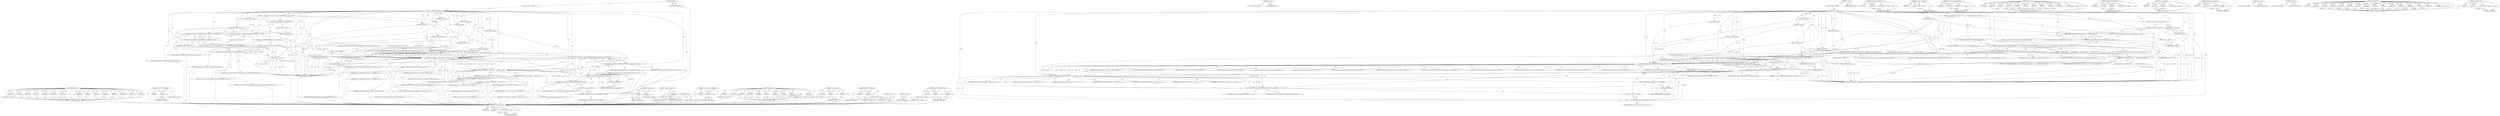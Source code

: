 digraph "&lt;operator&gt;.cast" {
vulnerable_133 [label=<(METHOD,ValidateTexFunc)>];
vulnerable_134 [label=<(PARAM,p1)>];
vulnerable_135 [label=<(PARAM,p2)>];
vulnerable_136 [label=<(PARAM,p3)>];
vulnerable_137 [label=<(PARAM,p4)>];
vulnerable_138 [label=<(PARAM,p5)>];
vulnerable_139 [label=<(PARAM,p6)>];
vulnerable_140 [label=<(PARAM,p7)>];
vulnerable_141 [label=<(PARAM,p8)>];
vulnerable_142 [label=<(PARAM,p9)>];
vulnerable_143 [label=<(PARAM,p10)>];
vulnerable_144 [label=<(PARAM,p11)>];
vulnerable_145 [label=<(PARAM,p12)>];
vulnerable_146 [label=<(PARAM,p13)>];
vulnerable_147 [label=<(PARAM,p14)>];
vulnerable_148 [label=<(PARAM,p15)>];
vulnerable_149 [label=<(BLOCK,&lt;empty&gt;,&lt;empty&gt;)>];
vulnerable_150 [label=<(METHOD_RETURN,ANY)>];
vulnerable_178 [label=<(METHOD,ConvertTexInternalFormat)>];
vulnerable_179 [label=<(PARAM,p1)>];
vulnerable_180 [label=<(PARAM,p2)>];
vulnerable_181 [label=<(BLOCK,&lt;empty&gt;,&lt;empty&gt;)>];
vulnerable_182 [label=<(METHOD_RETURN,ANY)>];
vulnerable_6 [label=<(METHOD,&lt;global&gt;)<SUB>1</SUB>>];
vulnerable_7 [label=<(BLOCK,&lt;empty&gt;,&lt;empty&gt;)<SUB>1</SUB>>];
vulnerable_8 [label=<(METHOD,texImage2D)<SUB>1</SUB>>];
vulnerable_9 [label=<(PARAM,GLenum target)<SUB>1</SUB>>];
vulnerable_10 [label=<(PARAM,GLint level)<SUB>2</SUB>>];
vulnerable_11 [label=<(PARAM,GLint internalformat)<SUB>3</SUB>>];
vulnerable_12 [label=<(PARAM,GLsizei width)<SUB>4</SUB>>];
vulnerable_13 [label=<(PARAM,GLsizei height)<SUB>5</SUB>>];
vulnerable_14 [label=<(PARAM,GLint border)<SUB>6</SUB>>];
vulnerable_15 [label=<(PARAM,GLenum format)<SUB>7</SUB>>];
vulnerable_16 [label=<(PARAM,GLenum type)<SUB>8</SUB>>];
vulnerable_17 [label=<(PARAM,GLintptr offset)<SUB>9</SUB>>];
vulnerable_18 [label=<(BLOCK,{
  if (isContextLost())
    return;
  if (!Val...,{
  if (isContextLost())
    return;
  if (!Val...)<SUB>9</SUB>>];
vulnerable_19 [label=<(CONTROL_STRUCTURE,IF,if (isContextLost()))<SUB>10</SUB>>];
vulnerable_20 [label=<(isContextLost,isContextLost())<SUB>10</SUB>>];
vulnerable_21 [label=<(BLOCK,&lt;empty&gt;,&lt;empty&gt;)<SUB>11</SUB>>];
vulnerable_22 [label=<(RETURN,return;,return;)<SUB>11</SUB>>];
vulnerable_23 [label=<(CONTROL_STRUCTURE,IF,if (!ValidateTexture2DBinding(&quot;texImage2D&quot;, target)))<SUB>12</SUB>>];
vulnerable_24 [label=<(&lt;operator&gt;.logicalNot,!ValidateTexture2DBinding(&quot;texImage2D&quot;, target))<SUB>12</SUB>>];
vulnerable_25 [label=<(ValidateTexture2DBinding,ValidateTexture2DBinding(&quot;texImage2D&quot;, target))<SUB>12</SUB>>];
vulnerable_26 [label=<(LITERAL,&quot;texImage2D&quot;,ValidateTexture2DBinding(&quot;texImage2D&quot;, target))<SUB>12</SUB>>];
vulnerable_27 [label=<(IDENTIFIER,target,ValidateTexture2DBinding(&quot;texImage2D&quot;, target))<SUB>12</SUB>>];
vulnerable_28 [label=<(BLOCK,&lt;empty&gt;,&lt;empty&gt;)<SUB>13</SUB>>];
vulnerable_29 [label=<(RETURN,return;,return;)<SUB>13</SUB>>];
vulnerable_30 [label=<(CONTROL_STRUCTURE,IF,if (!bound_pixel_unpack_buffer_))<SUB>14</SUB>>];
vulnerable_31 [label=<(&lt;operator&gt;.logicalNot,!bound_pixel_unpack_buffer_)<SUB>14</SUB>>];
vulnerable_32 [label=<(IDENTIFIER,bound_pixel_unpack_buffer_,!bound_pixel_unpack_buffer_)<SUB>14</SUB>>];
vulnerable_33 [label=<(BLOCK,{
    SynthesizeGLError(GL_INVALID_OPERATION, &quot;...,{
    SynthesizeGLError(GL_INVALID_OPERATION, &quot;...)<SUB>14</SUB>>];
vulnerable_34 [label=<(SynthesizeGLError,SynthesizeGLError(GL_INVALID_OPERATION, &quot;texIma...)<SUB>15</SUB>>];
vulnerable_35 [label=<(IDENTIFIER,GL_INVALID_OPERATION,SynthesizeGLError(GL_INVALID_OPERATION, &quot;texIma...)<SUB>15</SUB>>];
vulnerable_36 [label=<(LITERAL,&quot;texImage2D&quot;,SynthesizeGLError(GL_INVALID_OPERATION, &quot;texIma...)<SUB>15</SUB>>];
vulnerable_37 [label=<(LITERAL,&quot;no bound PIXEL_UNPACK_BUFFER&quot;,SynthesizeGLError(GL_INVALID_OPERATION, &quot;texIma...)<SUB>16</SUB>>];
vulnerable_38 [label=<(RETURN,return;,return;)<SUB>17</SUB>>];
vulnerable_39 [label=<(CONTROL_STRUCTURE,IF,if (!ValidateTexFunc(&quot;texImage2D&quot;, kTexImage, kSourceUnpackBuffer, target,
                        level, internalformat, width, height, 1, border, format,
                        type, 0, 0, 0)))<SUB>19</SUB>>];
vulnerable_40 [label=<(&lt;operator&gt;.logicalNot,!ValidateTexFunc(&quot;texImage2D&quot;, kTexImage, kSour...)<SUB>19</SUB>>];
vulnerable_41 [label=<(ValidateTexFunc,ValidateTexFunc(&quot;texImage2D&quot;, kTexImage, kSourc...)<SUB>19</SUB>>];
vulnerable_42 [label=<(LITERAL,&quot;texImage2D&quot;,ValidateTexFunc(&quot;texImage2D&quot;, kTexImage, kSourc...)<SUB>19</SUB>>];
vulnerable_43 [label=<(IDENTIFIER,kTexImage,ValidateTexFunc(&quot;texImage2D&quot;, kTexImage, kSourc...)<SUB>19</SUB>>];
vulnerable_44 [label=<(IDENTIFIER,kSourceUnpackBuffer,ValidateTexFunc(&quot;texImage2D&quot;, kTexImage, kSourc...)<SUB>19</SUB>>];
vulnerable_45 [label=<(IDENTIFIER,target,ValidateTexFunc(&quot;texImage2D&quot;, kTexImage, kSourc...)<SUB>19</SUB>>];
vulnerable_46 [label=<(IDENTIFIER,level,ValidateTexFunc(&quot;texImage2D&quot;, kTexImage, kSourc...)<SUB>20</SUB>>];
vulnerable_47 [label=<(IDENTIFIER,internalformat,ValidateTexFunc(&quot;texImage2D&quot;, kTexImage, kSourc...)<SUB>20</SUB>>];
vulnerable_48 [label=<(IDENTIFIER,width,ValidateTexFunc(&quot;texImage2D&quot;, kTexImage, kSourc...)<SUB>20</SUB>>];
vulnerable_49 [label=<(IDENTIFIER,height,ValidateTexFunc(&quot;texImage2D&quot;, kTexImage, kSourc...)<SUB>20</SUB>>];
vulnerable_50 [label=<(LITERAL,1,ValidateTexFunc(&quot;texImage2D&quot;, kTexImage, kSourc...)<SUB>20</SUB>>];
vulnerable_51 [label=<(IDENTIFIER,border,ValidateTexFunc(&quot;texImage2D&quot;, kTexImage, kSourc...)<SUB>20</SUB>>];
vulnerable_52 [label=<(IDENTIFIER,format,ValidateTexFunc(&quot;texImage2D&quot;, kTexImage, kSourc...)<SUB>20</SUB>>];
vulnerable_53 [label=<(IDENTIFIER,type,ValidateTexFunc(&quot;texImage2D&quot;, kTexImage, kSourc...)<SUB>21</SUB>>];
vulnerable_54 [label=<(LITERAL,0,ValidateTexFunc(&quot;texImage2D&quot;, kTexImage, kSourc...)<SUB>21</SUB>>];
vulnerable_55 [label=<(LITERAL,0,ValidateTexFunc(&quot;texImage2D&quot;, kTexImage, kSourc...)<SUB>21</SUB>>];
vulnerable_56 [label=<(LITERAL,0,ValidateTexFunc(&quot;texImage2D&quot;, kTexImage, kSourc...)<SUB>21</SUB>>];
vulnerable_57 [label=<(BLOCK,&lt;empty&gt;,&lt;empty&gt;)<SUB>22</SUB>>];
vulnerable_58 [label=<(RETURN,return;,return;)<SUB>22</SUB>>];
vulnerable_59 [label=<(CONTROL_STRUCTURE,IF,if (!ValidateValueFitNonNegInt32(&quot;texImage2D&quot;, &quot;offset&quot;, offset)))<SUB>23</SUB>>];
vulnerable_60 [label=<(&lt;operator&gt;.logicalNot,!ValidateValueFitNonNegInt32(&quot;texImage2D&quot;, &quot;off...)<SUB>23</SUB>>];
vulnerable_61 [label=<(ValidateValueFitNonNegInt32,ValidateValueFitNonNegInt32(&quot;texImage2D&quot;, &quot;offs...)<SUB>23</SUB>>];
vulnerable_62 [label=<(LITERAL,&quot;texImage2D&quot;,ValidateValueFitNonNegInt32(&quot;texImage2D&quot;, &quot;offs...)<SUB>23</SUB>>];
vulnerable_63 [label=<(LITERAL,&quot;offset&quot;,ValidateValueFitNonNegInt32(&quot;texImage2D&quot;, &quot;offs...)<SUB>23</SUB>>];
vulnerable_64 [label=<(IDENTIFIER,offset,ValidateValueFitNonNegInt32(&quot;texImage2D&quot;, &quot;offs...)<SUB>23</SUB>>];
vulnerable_65 [label=<(BLOCK,&lt;empty&gt;,&lt;empty&gt;)<SUB>24</SUB>>];
vulnerable_66 [label=<(RETURN,return;,return;)<SUB>24</SUB>>];
vulnerable_67 [label=<(TexImage2D,ContextGL()-&gt;TexImage2D(
      target, level, C...)<SUB>26</SUB>>];
vulnerable_68 [label=<(&lt;operator&gt;.indirectFieldAccess,ContextGL()-&gt;TexImage2D)<SUB>26</SUB>>];
vulnerable_69 [label=<(ContextGL,ContextGL())<SUB>26</SUB>>];
vulnerable_70 [label=<(FIELD_IDENTIFIER,TexImage2D,TexImage2D)<SUB>26</SUB>>];
vulnerable_71 [label=<(IDENTIFIER,target,ContextGL()-&gt;TexImage2D(
      target, level, C...)<SUB>27</SUB>>];
vulnerable_72 [label=<(IDENTIFIER,level,ContextGL()-&gt;TexImage2D(
      target, level, C...)<SUB>27</SUB>>];
vulnerable_73 [label=<(ConvertTexInternalFormat,ConvertTexInternalFormat(internalformat, type))<SUB>27</SUB>>];
vulnerable_74 [label=<(IDENTIFIER,internalformat,ConvertTexInternalFormat(internalformat, type))<SUB>27</SUB>>];
vulnerable_75 [label=<(IDENTIFIER,type,ConvertTexInternalFormat(internalformat, type))<SUB>27</SUB>>];
vulnerable_76 [label=<(IDENTIFIER,width,ContextGL()-&gt;TexImage2D(
      target, level, C...)<SUB>27</SUB>>];
vulnerable_77 [label=<(IDENTIFIER,height,ContextGL()-&gt;TexImage2D(
      target, level, C...)<SUB>28</SUB>>];
vulnerable_78 [label=<(IDENTIFIER,border,ContextGL()-&gt;TexImage2D(
      target, level, C...)<SUB>28</SUB>>];
vulnerable_79 [label=<(IDENTIFIER,format,ContextGL()-&gt;TexImage2D(
      target, level, C...)<SUB>28</SUB>>];
vulnerable_80 [label=<(IDENTIFIER,type,ContextGL()-&gt;TexImage2D(
      target, level, C...)<SUB>28</SUB>>];
vulnerable_81 [label=<(&lt;operator&gt;.cast,reinterpret_cast&lt;const void*&gt;(offset))<SUB>28</SUB>>];
vulnerable_82 [label=<(UNKNOWN,const void*,const void*)<SUB>28</SUB>>];
vulnerable_83 [label=<(IDENTIFIER,offset,reinterpret_cast&lt;const void*&gt;(offset))<SUB>28</SUB>>];
vulnerable_84 [label=<(METHOD_RETURN,void)<SUB>1</SUB>>];
vulnerable_86 [label=<(METHOD_RETURN,ANY)<SUB>1</SUB>>];
vulnerable_183 [label=<(METHOD,&lt;operator&gt;.cast)>];
vulnerable_184 [label=<(PARAM,p1)>];
vulnerable_185 [label=<(PARAM,p2)>];
vulnerable_186 [label=<(BLOCK,&lt;empty&gt;,&lt;empty&gt;)>];
vulnerable_187 [label=<(METHOD_RETURN,ANY)>];
vulnerable_118 [label=<(METHOD,&lt;operator&gt;.logicalNot)>];
vulnerable_119 [label=<(PARAM,p1)>];
vulnerable_120 [label=<(BLOCK,&lt;empty&gt;,&lt;empty&gt;)>];
vulnerable_121 [label=<(METHOD_RETURN,ANY)>];
vulnerable_175 [label=<(METHOD,ContextGL)>];
vulnerable_176 [label=<(BLOCK,&lt;empty&gt;,&lt;empty&gt;)>];
vulnerable_177 [label=<(METHOD_RETURN,ANY)>];
vulnerable_170 [label=<(METHOD,&lt;operator&gt;.indirectFieldAccess)>];
vulnerable_171 [label=<(PARAM,p1)>];
vulnerable_172 [label=<(PARAM,p2)>];
vulnerable_173 [label=<(BLOCK,&lt;empty&gt;,&lt;empty&gt;)>];
vulnerable_174 [label=<(METHOD_RETURN,ANY)>];
vulnerable_157 [label=<(METHOD,TexImage2D)>];
vulnerable_158 [label=<(PARAM,p1)>];
vulnerable_159 [label=<(PARAM,p2)>];
vulnerable_160 [label=<(PARAM,p3)>];
vulnerable_161 [label=<(PARAM,p4)>];
vulnerable_162 [label=<(PARAM,p5)>];
vulnerable_163 [label=<(PARAM,p6)>];
vulnerable_164 [label=<(PARAM,p7)>];
vulnerable_165 [label=<(PARAM,p8)>];
vulnerable_166 [label=<(PARAM,p9)>];
vulnerable_167 [label=<(PARAM,p10)>];
vulnerable_168 [label=<(BLOCK,&lt;empty&gt;,&lt;empty&gt;)>];
vulnerable_169 [label=<(METHOD_RETURN,ANY)>];
vulnerable_127 [label=<(METHOD,SynthesizeGLError)>];
vulnerable_128 [label=<(PARAM,p1)>];
vulnerable_129 [label=<(PARAM,p2)>];
vulnerable_130 [label=<(PARAM,p3)>];
vulnerable_131 [label=<(BLOCK,&lt;empty&gt;,&lt;empty&gt;)>];
vulnerable_132 [label=<(METHOD_RETURN,ANY)>];
vulnerable_122 [label=<(METHOD,ValidateTexture2DBinding)>];
vulnerable_123 [label=<(PARAM,p1)>];
vulnerable_124 [label=<(PARAM,p2)>];
vulnerable_125 [label=<(BLOCK,&lt;empty&gt;,&lt;empty&gt;)>];
vulnerable_126 [label=<(METHOD_RETURN,ANY)>];
vulnerable_115 [label=<(METHOD,isContextLost)>];
vulnerable_116 [label=<(BLOCK,&lt;empty&gt;,&lt;empty&gt;)>];
vulnerable_117 [label=<(METHOD_RETURN,ANY)>];
vulnerable_109 [label=<(METHOD,&lt;global&gt;)<SUB>1</SUB>>];
vulnerable_110 [label=<(BLOCK,&lt;empty&gt;,&lt;empty&gt;)>];
vulnerable_111 [label=<(METHOD_RETURN,ANY)>];
vulnerable_151 [label=<(METHOD,ValidateValueFitNonNegInt32)>];
vulnerable_152 [label=<(PARAM,p1)>];
vulnerable_153 [label=<(PARAM,p2)>];
vulnerable_154 [label=<(PARAM,p3)>];
vulnerable_155 [label=<(BLOCK,&lt;empty&gt;,&lt;empty&gt;)>];
vulnerable_156 [label=<(METHOD_RETURN,ANY)>];
fixed_145 [label=<(METHOD,&lt;operator&gt;.logicalOr)>];
fixed_146 [label=<(PARAM,p1)>];
fixed_147 [label=<(PARAM,p2)>];
fixed_148 [label=<(BLOCK,&lt;empty&gt;,&lt;empty&gt;)>];
fixed_149 [label=<(METHOD_RETURN,ANY)>];
fixed_192 [label=<(METHOD,ContextGL)>];
fixed_193 [label=<(BLOCK,&lt;empty&gt;,&lt;empty&gt;)>];
fixed_194 [label=<(METHOD_RETURN,ANY)>];
fixed_6 [label=<(METHOD,&lt;global&gt;)<SUB>1</SUB>>];
fixed_7 [label=<(BLOCK,&lt;empty&gt;,&lt;empty&gt;)<SUB>1</SUB>>];
fixed_8 [label=<(METHOD,texImage2D)<SUB>1</SUB>>];
fixed_9 [label=<(PARAM,GLenum target)<SUB>1</SUB>>];
fixed_10 [label=<(PARAM,GLint level)<SUB>2</SUB>>];
fixed_11 [label=<(PARAM,GLint internalformat)<SUB>3</SUB>>];
fixed_12 [label=<(PARAM,GLsizei width)<SUB>4</SUB>>];
fixed_13 [label=<(PARAM,GLsizei height)<SUB>5</SUB>>];
fixed_14 [label=<(PARAM,GLint border)<SUB>6</SUB>>];
fixed_15 [label=<(PARAM,GLenum format)<SUB>7</SUB>>];
fixed_16 [label=<(PARAM,GLenum type)<SUB>8</SUB>>];
fixed_17 [label=<(PARAM,GLintptr offset)<SUB>9</SUB>>];
fixed_18 [label=<(BLOCK,{
  if (isContextLost())
    return;
  if (!Val...,{
  if (isContextLost())
    return;
  if (!Val...)<SUB>9</SUB>>];
fixed_19 [label=<(CONTROL_STRUCTURE,IF,if (isContextLost()))<SUB>10</SUB>>];
fixed_20 [label=<(isContextLost,isContextLost())<SUB>10</SUB>>];
fixed_21 [label=<(BLOCK,&lt;empty&gt;,&lt;empty&gt;)<SUB>11</SUB>>];
fixed_22 [label=<(RETURN,return;,return;)<SUB>11</SUB>>];
fixed_23 [label=<(CONTROL_STRUCTURE,IF,if (!ValidateTexture2DBinding(&quot;texImage2D&quot;, target)))<SUB>12</SUB>>];
fixed_24 [label=<(&lt;operator&gt;.logicalNot,!ValidateTexture2DBinding(&quot;texImage2D&quot;, target))<SUB>12</SUB>>];
fixed_25 [label=<(ValidateTexture2DBinding,ValidateTexture2DBinding(&quot;texImage2D&quot;, target))<SUB>12</SUB>>];
fixed_26 [label=<(LITERAL,&quot;texImage2D&quot;,ValidateTexture2DBinding(&quot;texImage2D&quot;, target))<SUB>12</SUB>>];
fixed_27 [label=<(IDENTIFIER,target,ValidateTexture2DBinding(&quot;texImage2D&quot;, target))<SUB>12</SUB>>];
fixed_28 [label=<(BLOCK,&lt;empty&gt;,&lt;empty&gt;)<SUB>13</SUB>>];
fixed_29 [label=<(RETURN,return;,return;)<SUB>13</SUB>>];
fixed_30 [label=<(CONTROL_STRUCTURE,IF,if (!bound_pixel_unpack_buffer_))<SUB>14</SUB>>];
fixed_31 [label=<(&lt;operator&gt;.logicalNot,!bound_pixel_unpack_buffer_)<SUB>14</SUB>>];
fixed_32 [label=<(IDENTIFIER,bound_pixel_unpack_buffer_,!bound_pixel_unpack_buffer_)<SUB>14</SUB>>];
fixed_33 [label=<(BLOCK,{
    SynthesizeGLError(GL_INVALID_OPERATION, &quot;...,{
    SynthesizeGLError(GL_INVALID_OPERATION, &quot;...)<SUB>14</SUB>>];
fixed_34 [label=<(SynthesizeGLError,SynthesizeGLError(GL_INVALID_OPERATION, &quot;texIma...)<SUB>15</SUB>>];
fixed_35 [label=<(IDENTIFIER,GL_INVALID_OPERATION,SynthesizeGLError(GL_INVALID_OPERATION, &quot;texIma...)<SUB>15</SUB>>];
fixed_36 [label=<(LITERAL,&quot;texImage2D&quot;,SynthesizeGLError(GL_INVALID_OPERATION, &quot;texIma...)<SUB>15</SUB>>];
fixed_37 [label=<(LITERAL,&quot;no bound PIXEL_UNPACK_BUFFER&quot;,SynthesizeGLError(GL_INVALID_OPERATION, &quot;texIma...)<SUB>16</SUB>>];
fixed_38 [label=<(RETURN,return;,return;)<SUB>17</SUB>>];
fixed_39 [label=<(CONTROL_STRUCTURE,IF,if (unpack_flip_y_ || unpack_premultiply_alpha_))<SUB>19</SUB>>];
fixed_40 [label=<(&lt;operator&gt;.logicalOr,unpack_flip_y_ || unpack_premultiply_alpha_)<SUB>19</SUB>>];
fixed_41 [label=<(IDENTIFIER,unpack_flip_y_,unpack_flip_y_ || unpack_premultiply_alpha_)<SUB>19</SUB>>];
fixed_42 [label=<(IDENTIFIER,unpack_premultiply_alpha_,unpack_flip_y_ || unpack_premultiply_alpha_)<SUB>19</SUB>>];
fixed_43 [label=<(BLOCK,{
    SynthesizeGLError(
        GL_INVALID_OPE...,{
    SynthesizeGLError(
        GL_INVALID_OPE...)<SUB>19</SUB>>];
fixed_44 [label=<(SynthesizeGLError,SynthesizeGLError(
        GL_INVALID_OPERATION...)<SUB>20</SUB>>];
fixed_45 [label=<(IDENTIFIER,GL_INVALID_OPERATION,SynthesizeGLError(
        GL_INVALID_OPERATION...)<SUB>21</SUB>>];
fixed_46 [label=<(LITERAL,&quot;texImage2D&quot;,SynthesizeGLError(
        GL_INVALID_OPERATION...)<SUB>21</SUB>>];
fixed_47 [label=<(LITERAL,&quot;FLIP_Y or PREMULTIPLY_ALPHA isn't allowed whil...,SynthesizeGLError(
        GL_INVALID_OPERATION...)<SUB>22</SUB>>];
fixed_48 [label=<(RETURN,return;,return;)<SUB>23</SUB>>];
fixed_49 [label=<(CONTROL_STRUCTURE,IF,if (!ValidateTexFunc(&quot;texImage2D&quot;, kTexImage, kSourceUnpackBuffer, target,
                        level, internalformat, width, height, 1, border, format,
                        type, 0, 0, 0)))<SUB>25</SUB>>];
fixed_50 [label=<(&lt;operator&gt;.logicalNot,!ValidateTexFunc(&quot;texImage2D&quot;, kTexImage, kSour...)<SUB>25</SUB>>];
fixed_51 [label=<(ValidateTexFunc,ValidateTexFunc(&quot;texImage2D&quot;, kTexImage, kSourc...)<SUB>25</SUB>>];
fixed_52 [label=<(LITERAL,&quot;texImage2D&quot;,ValidateTexFunc(&quot;texImage2D&quot;, kTexImage, kSourc...)<SUB>25</SUB>>];
fixed_53 [label=<(IDENTIFIER,kTexImage,ValidateTexFunc(&quot;texImage2D&quot;, kTexImage, kSourc...)<SUB>25</SUB>>];
fixed_54 [label=<(IDENTIFIER,kSourceUnpackBuffer,ValidateTexFunc(&quot;texImage2D&quot;, kTexImage, kSourc...)<SUB>25</SUB>>];
fixed_55 [label=<(IDENTIFIER,target,ValidateTexFunc(&quot;texImage2D&quot;, kTexImage, kSourc...)<SUB>25</SUB>>];
fixed_56 [label=<(IDENTIFIER,level,ValidateTexFunc(&quot;texImage2D&quot;, kTexImage, kSourc...)<SUB>26</SUB>>];
fixed_57 [label=<(IDENTIFIER,internalformat,ValidateTexFunc(&quot;texImage2D&quot;, kTexImage, kSourc...)<SUB>26</SUB>>];
fixed_58 [label=<(IDENTIFIER,width,ValidateTexFunc(&quot;texImage2D&quot;, kTexImage, kSourc...)<SUB>26</SUB>>];
fixed_59 [label=<(IDENTIFIER,height,ValidateTexFunc(&quot;texImage2D&quot;, kTexImage, kSourc...)<SUB>26</SUB>>];
fixed_60 [label=<(LITERAL,1,ValidateTexFunc(&quot;texImage2D&quot;, kTexImage, kSourc...)<SUB>26</SUB>>];
fixed_61 [label=<(IDENTIFIER,border,ValidateTexFunc(&quot;texImage2D&quot;, kTexImage, kSourc...)<SUB>26</SUB>>];
fixed_62 [label=<(IDENTIFIER,format,ValidateTexFunc(&quot;texImage2D&quot;, kTexImage, kSourc...)<SUB>26</SUB>>];
fixed_63 [label=<(IDENTIFIER,type,ValidateTexFunc(&quot;texImage2D&quot;, kTexImage, kSourc...)<SUB>27</SUB>>];
fixed_64 [label=<(LITERAL,0,ValidateTexFunc(&quot;texImage2D&quot;, kTexImage, kSourc...)<SUB>27</SUB>>];
fixed_65 [label=<(LITERAL,0,ValidateTexFunc(&quot;texImage2D&quot;, kTexImage, kSourc...)<SUB>27</SUB>>];
fixed_66 [label=<(LITERAL,0,ValidateTexFunc(&quot;texImage2D&quot;, kTexImage, kSourc...)<SUB>27</SUB>>];
fixed_67 [label=<(BLOCK,&lt;empty&gt;,&lt;empty&gt;)<SUB>28</SUB>>];
fixed_68 [label=<(RETURN,return;,return;)<SUB>28</SUB>>];
fixed_69 [label=<(CONTROL_STRUCTURE,IF,if (!ValidateValueFitNonNegInt32(&quot;texImage2D&quot;, &quot;offset&quot;, offset)))<SUB>29</SUB>>];
fixed_70 [label=<(&lt;operator&gt;.logicalNot,!ValidateValueFitNonNegInt32(&quot;texImage2D&quot;, &quot;off...)<SUB>29</SUB>>];
fixed_71 [label=<(ValidateValueFitNonNegInt32,ValidateValueFitNonNegInt32(&quot;texImage2D&quot;, &quot;offs...)<SUB>29</SUB>>];
fixed_72 [label=<(LITERAL,&quot;texImage2D&quot;,ValidateValueFitNonNegInt32(&quot;texImage2D&quot;, &quot;offs...)<SUB>29</SUB>>];
fixed_73 [label=<(LITERAL,&quot;offset&quot;,ValidateValueFitNonNegInt32(&quot;texImage2D&quot;, &quot;offs...)<SUB>29</SUB>>];
fixed_74 [label=<(IDENTIFIER,offset,ValidateValueFitNonNegInt32(&quot;texImage2D&quot;, &quot;offs...)<SUB>29</SUB>>];
fixed_75 [label=<(BLOCK,&lt;empty&gt;,&lt;empty&gt;)<SUB>30</SUB>>];
fixed_76 [label=<(RETURN,return;,return;)<SUB>30</SUB>>];
fixed_77 [label=<(TexImage2D,ContextGL()-&gt;TexImage2D(
      target, level, C...)<SUB>32</SUB>>];
fixed_78 [label=<(&lt;operator&gt;.indirectFieldAccess,ContextGL()-&gt;TexImage2D)<SUB>32</SUB>>];
fixed_79 [label=<(ContextGL,ContextGL())<SUB>32</SUB>>];
fixed_80 [label=<(FIELD_IDENTIFIER,TexImage2D,TexImage2D)<SUB>32</SUB>>];
fixed_81 [label=<(IDENTIFIER,target,ContextGL()-&gt;TexImage2D(
      target, level, C...)<SUB>33</SUB>>];
fixed_82 [label=<(IDENTIFIER,level,ContextGL()-&gt;TexImage2D(
      target, level, C...)<SUB>33</SUB>>];
fixed_83 [label=<(ConvertTexInternalFormat,ConvertTexInternalFormat(internalformat, type))<SUB>33</SUB>>];
fixed_84 [label=<(IDENTIFIER,internalformat,ConvertTexInternalFormat(internalformat, type))<SUB>33</SUB>>];
fixed_85 [label=<(IDENTIFIER,type,ConvertTexInternalFormat(internalformat, type))<SUB>33</SUB>>];
fixed_86 [label=<(IDENTIFIER,width,ContextGL()-&gt;TexImage2D(
      target, level, C...)<SUB>33</SUB>>];
fixed_87 [label=<(IDENTIFIER,height,ContextGL()-&gt;TexImage2D(
      target, level, C...)<SUB>34</SUB>>];
fixed_88 [label=<(IDENTIFIER,border,ContextGL()-&gt;TexImage2D(
      target, level, C...)<SUB>34</SUB>>];
fixed_89 [label=<(IDENTIFIER,format,ContextGL()-&gt;TexImage2D(
      target, level, C...)<SUB>34</SUB>>];
fixed_90 [label=<(IDENTIFIER,type,ContextGL()-&gt;TexImage2D(
      target, level, C...)<SUB>34</SUB>>];
fixed_91 [label=<(&lt;operator&gt;.cast,reinterpret_cast&lt;const void*&gt;(offset))<SUB>34</SUB>>];
fixed_92 [label=<(UNKNOWN,const void*,const void*)<SUB>34</SUB>>];
fixed_93 [label=<(IDENTIFIER,offset,reinterpret_cast&lt;const void*&gt;(offset))<SUB>34</SUB>>];
fixed_94 [label=<(METHOD_RETURN,void)<SUB>1</SUB>>];
fixed_96 [label=<(METHOD_RETURN,ANY)<SUB>1</SUB>>];
fixed_195 [label=<(METHOD,ConvertTexInternalFormat)>];
fixed_196 [label=<(PARAM,p1)>];
fixed_197 [label=<(PARAM,p2)>];
fixed_198 [label=<(BLOCK,&lt;empty&gt;,&lt;empty&gt;)>];
fixed_199 [label=<(METHOD_RETURN,ANY)>];
fixed_130 [label=<(METHOD,&lt;operator&gt;.logicalNot)>];
fixed_131 [label=<(PARAM,p1)>];
fixed_132 [label=<(BLOCK,&lt;empty&gt;,&lt;empty&gt;)>];
fixed_133 [label=<(METHOD_RETURN,ANY)>];
fixed_187 [label=<(METHOD,&lt;operator&gt;.indirectFieldAccess)>];
fixed_188 [label=<(PARAM,p1)>];
fixed_189 [label=<(PARAM,p2)>];
fixed_190 [label=<(BLOCK,&lt;empty&gt;,&lt;empty&gt;)>];
fixed_191 [label=<(METHOD_RETURN,ANY)>];
fixed_174 [label=<(METHOD,TexImage2D)>];
fixed_175 [label=<(PARAM,p1)>];
fixed_176 [label=<(PARAM,p2)>];
fixed_177 [label=<(PARAM,p3)>];
fixed_178 [label=<(PARAM,p4)>];
fixed_179 [label=<(PARAM,p5)>];
fixed_180 [label=<(PARAM,p6)>];
fixed_181 [label=<(PARAM,p7)>];
fixed_182 [label=<(PARAM,p8)>];
fixed_183 [label=<(PARAM,p9)>];
fixed_184 [label=<(PARAM,p10)>];
fixed_185 [label=<(BLOCK,&lt;empty&gt;,&lt;empty&gt;)>];
fixed_186 [label=<(METHOD_RETURN,ANY)>];
fixed_168 [label=<(METHOD,ValidateValueFitNonNegInt32)>];
fixed_169 [label=<(PARAM,p1)>];
fixed_170 [label=<(PARAM,p2)>];
fixed_171 [label=<(PARAM,p3)>];
fixed_172 [label=<(BLOCK,&lt;empty&gt;,&lt;empty&gt;)>];
fixed_173 [label=<(METHOD_RETURN,ANY)>];
fixed_139 [label=<(METHOD,SynthesizeGLError)>];
fixed_140 [label=<(PARAM,p1)>];
fixed_141 [label=<(PARAM,p2)>];
fixed_142 [label=<(PARAM,p3)>];
fixed_143 [label=<(BLOCK,&lt;empty&gt;,&lt;empty&gt;)>];
fixed_144 [label=<(METHOD_RETURN,ANY)>];
fixed_134 [label=<(METHOD,ValidateTexture2DBinding)>];
fixed_135 [label=<(PARAM,p1)>];
fixed_136 [label=<(PARAM,p2)>];
fixed_137 [label=<(BLOCK,&lt;empty&gt;,&lt;empty&gt;)>];
fixed_138 [label=<(METHOD_RETURN,ANY)>];
fixed_127 [label=<(METHOD,isContextLost)>];
fixed_128 [label=<(BLOCK,&lt;empty&gt;,&lt;empty&gt;)>];
fixed_129 [label=<(METHOD_RETURN,ANY)>];
fixed_121 [label=<(METHOD,&lt;global&gt;)<SUB>1</SUB>>];
fixed_122 [label=<(BLOCK,&lt;empty&gt;,&lt;empty&gt;)>];
fixed_123 [label=<(METHOD_RETURN,ANY)>];
fixed_150 [label=<(METHOD,ValidateTexFunc)>];
fixed_151 [label=<(PARAM,p1)>];
fixed_152 [label=<(PARAM,p2)>];
fixed_153 [label=<(PARAM,p3)>];
fixed_154 [label=<(PARAM,p4)>];
fixed_155 [label=<(PARAM,p5)>];
fixed_156 [label=<(PARAM,p6)>];
fixed_157 [label=<(PARAM,p7)>];
fixed_158 [label=<(PARAM,p8)>];
fixed_159 [label=<(PARAM,p9)>];
fixed_160 [label=<(PARAM,p10)>];
fixed_161 [label=<(PARAM,p11)>];
fixed_162 [label=<(PARAM,p12)>];
fixed_163 [label=<(PARAM,p13)>];
fixed_164 [label=<(PARAM,p14)>];
fixed_165 [label=<(PARAM,p15)>];
fixed_166 [label=<(BLOCK,&lt;empty&gt;,&lt;empty&gt;)>];
fixed_167 [label=<(METHOD_RETURN,ANY)>];
fixed_200 [label=<(METHOD,&lt;operator&gt;.cast)>];
fixed_201 [label=<(PARAM,p1)>];
fixed_202 [label=<(PARAM,p2)>];
fixed_203 [label=<(BLOCK,&lt;empty&gt;,&lt;empty&gt;)>];
fixed_204 [label=<(METHOD_RETURN,ANY)>];
vulnerable_133 -> vulnerable_134  [key=0, label="AST: "];
vulnerable_133 -> vulnerable_134  [key=1, label="DDG: "];
vulnerable_133 -> vulnerable_149  [key=0, label="AST: "];
vulnerable_133 -> vulnerable_135  [key=0, label="AST: "];
vulnerable_133 -> vulnerable_135  [key=1, label="DDG: "];
vulnerable_133 -> vulnerable_150  [key=0, label="AST: "];
vulnerable_133 -> vulnerable_150  [key=1, label="CFG: "];
vulnerable_133 -> vulnerable_136  [key=0, label="AST: "];
vulnerable_133 -> vulnerable_136  [key=1, label="DDG: "];
vulnerable_133 -> vulnerable_137  [key=0, label="AST: "];
vulnerable_133 -> vulnerable_137  [key=1, label="DDG: "];
vulnerable_133 -> vulnerable_138  [key=0, label="AST: "];
vulnerable_133 -> vulnerable_138  [key=1, label="DDG: "];
vulnerable_133 -> vulnerable_139  [key=0, label="AST: "];
vulnerable_133 -> vulnerable_139  [key=1, label="DDG: "];
vulnerable_133 -> vulnerable_140  [key=0, label="AST: "];
vulnerable_133 -> vulnerable_140  [key=1, label="DDG: "];
vulnerable_133 -> vulnerable_141  [key=0, label="AST: "];
vulnerable_133 -> vulnerable_141  [key=1, label="DDG: "];
vulnerable_133 -> vulnerable_142  [key=0, label="AST: "];
vulnerable_133 -> vulnerable_142  [key=1, label="DDG: "];
vulnerable_133 -> vulnerable_143  [key=0, label="AST: "];
vulnerable_133 -> vulnerable_143  [key=1, label="DDG: "];
vulnerable_133 -> vulnerable_144  [key=0, label="AST: "];
vulnerable_133 -> vulnerable_144  [key=1, label="DDG: "];
vulnerable_133 -> vulnerable_145  [key=0, label="AST: "];
vulnerable_133 -> vulnerable_145  [key=1, label="DDG: "];
vulnerable_133 -> vulnerable_146  [key=0, label="AST: "];
vulnerable_133 -> vulnerable_146  [key=1, label="DDG: "];
vulnerable_133 -> vulnerable_147  [key=0, label="AST: "];
vulnerable_133 -> vulnerable_147  [key=1, label="DDG: "];
vulnerable_133 -> vulnerable_148  [key=0, label="AST: "];
vulnerable_133 -> vulnerable_148  [key=1, label="DDG: "];
vulnerable_134 -> vulnerable_150  [key=0, label="DDG: p1"];
vulnerable_135 -> vulnerable_150  [key=0, label="DDG: p2"];
vulnerable_136 -> vulnerable_150  [key=0, label="DDG: p3"];
vulnerable_137 -> vulnerable_150  [key=0, label="DDG: p4"];
vulnerable_138 -> vulnerable_150  [key=0, label="DDG: p5"];
vulnerable_139 -> vulnerable_150  [key=0, label="DDG: p6"];
vulnerable_140 -> vulnerable_150  [key=0, label="DDG: p7"];
vulnerable_141 -> vulnerable_150  [key=0, label="DDG: p8"];
vulnerable_142 -> vulnerable_150  [key=0, label="DDG: p9"];
vulnerable_143 -> vulnerable_150  [key=0, label="DDG: p10"];
vulnerable_144 -> vulnerable_150  [key=0, label="DDG: p11"];
vulnerable_145 -> vulnerable_150  [key=0, label="DDG: p12"];
vulnerable_146 -> vulnerable_150  [key=0, label="DDG: p13"];
vulnerable_147 -> vulnerable_150  [key=0, label="DDG: p14"];
vulnerable_148 -> vulnerable_150  [key=0, label="DDG: p15"];
vulnerable_149 -> fixed_145  [key=0];
vulnerable_150 -> fixed_145  [key=0];
vulnerable_178 -> vulnerable_179  [key=0, label="AST: "];
vulnerable_178 -> vulnerable_179  [key=1, label="DDG: "];
vulnerable_178 -> vulnerable_181  [key=0, label="AST: "];
vulnerable_178 -> vulnerable_180  [key=0, label="AST: "];
vulnerable_178 -> vulnerable_180  [key=1, label="DDG: "];
vulnerable_178 -> vulnerable_182  [key=0, label="AST: "];
vulnerable_178 -> vulnerable_182  [key=1, label="CFG: "];
vulnerable_179 -> vulnerable_182  [key=0, label="DDG: p1"];
vulnerable_180 -> vulnerable_182  [key=0, label="DDG: p2"];
vulnerable_181 -> fixed_145  [key=0];
vulnerable_182 -> fixed_145  [key=0];
vulnerable_6 -> vulnerable_7  [key=0, label="AST: "];
vulnerable_6 -> vulnerable_86  [key=0, label="AST: "];
vulnerable_6 -> vulnerable_86  [key=1, label="CFG: "];
vulnerable_7 -> vulnerable_8  [key=0, label="AST: "];
vulnerable_8 -> vulnerable_9  [key=0, label="AST: "];
vulnerable_8 -> vulnerable_9  [key=1, label="DDG: "];
vulnerable_8 -> vulnerable_10  [key=0, label="AST: "];
vulnerable_8 -> vulnerable_10  [key=1, label="DDG: "];
vulnerable_8 -> vulnerable_11  [key=0, label="AST: "];
vulnerable_8 -> vulnerable_11  [key=1, label="DDG: "];
vulnerable_8 -> vulnerable_12  [key=0, label="AST: "];
vulnerable_8 -> vulnerable_12  [key=1, label="DDG: "];
vulnerable_8 -> vulnerable_13  [key=0, label="AST: "];
vulnerable_8 -> vulnerable_13  [key=1, label="DDG: "];
vulnerable_8 -> vulnerable_14  [key=0, label="AST: "];
vulnerable_8 -> vulnerable_14  [key=1, label="DDG: "];
vulnerable_8 -> vulnerable_15  [key=0, label="AST: "];
vulnerable_8 -> vulnerable_15  [key=1, label="DDG: "];
vulnerable_8 -> vulnerable_16  [key=0, label="AST: "];
vulnerable_8 -> vulnerable_16  [key=1, label="DDG: "];
vulnerable_8 -> vulnerable_17  [key=0, label="AST: "];
vulnerable_8 -> vulnerable_17  [key=1, label="DDG: "];
vulnerable_8 -> vulnerable_18  [key=0, label="AST: "];
vulnerable_8 -> vulnerable_84  [key=0, label="AST: "];
vulnerable_8 -> vulnerable_20  [key=0, label="CFG: "];
vulnerable_8 -> vulnerable_20  [key=1, label="DDG: "];
vulnerable_8 -> vulnerable_67  [key=0, label="DDG: "];
vulnerable_8 -> vulnerable_22  [key=0, label="DDG: "];
vulnerable_8 -> vulnerable_29  [key=0, label="DDG: "];
vulnerable_8 -> vulnerable_31  [key=0, label="DDG: "];
vulnerable_8 -> vulnerable_38  [key=0, label="DDG: "];
vulnerable_8 -> vulnerable_58  [key=0, label="DDG: "];
vulnerable_8 -> vulnerable_66  [key=0, label="DDG: "];
vulnerable_8 -> vulnerable_73  [key=0, label="DDG: "];
vulnerable_8 -> vulnerable_81  [key=0, label="DDG: "];
vulnerable_8 -> vulnerable_25  [key=0, label="DDG: "];
vulnerable_8 -> vulnerable_34  [key=0, label="DDG: "];
vulnerable_8 -> vulnerable_41  [key=0, label="DDG: "];
vulnerable_8 -> vulnerable_61  [key=0, label="DDG: "];
vulnerable_9 -> vulnerable_84  [key=0, label="DDG: target"];
vulnerable_9 -> vulnerable_25  [key=0, label="DDG: target"];
vulnerable_10 -> vulnerable_84  [key=0, label="DDG: level"];
vulnerable_10 -> vulnerable_41  [key=0, label="DDG: level"];
vulnerable_11 -> vulnerable_84  [key=0, label="DDG: internalformat"];
vulnerable_11 -> vulnerable_41  [key=0, label="DDG: internalformat"];
vulnerable_12 -> vulnerable_84  [key=0, label="DDG: width"];
vulnerable_12 -> vulnerable_41  [key=0, label="DDG: width"];
vulnerable_13 -> vulnerable_84  [key=0, label="DDG: height"];
vulnerable_13 -> vulnerable_41  [key=0, label="DDG: height"];
vulnerable_14 -> vulnerable_84  [key=0, label="DDG: border"];
vulnerable_14 -> vulnerable_41  [key=0, label="DDG: border"];
vulnerable_15 -> vulnerable_84  [key=0, label="DDG: format"];
vulnerable_15 -> vulnerable_41  [key=0, label="DDG: format"];
vulnerable_16 -> vulnerable_84  [key=0, label="DDG: type"];
vulnerable_16 -> vulnerable_41  [key=0, label="DDG: type"];
vulnerable_17 -> vulnerable_84  [key=0, label="DDG: offset"];
vulnerable_17 -> vulnerable_61  [key=0, label="DDG: offset"];
vulnerable_18 -> vulnerable_19  [key=0, label="AST: "];
vulnerable_18 -> vulnerable_23  [key=0, label="AST: "];
vulnerable_18 -> vulnerable_30  [key=0, label="AST: "];
vulnerable_18 -> vulnerable_39  [key=0, label="AST: "];
vulnerable_18 -> vulnerable_59  [key=0, label="AST: "];
vulnerable_18 -> vulnerable_67  [key=0, label="AST: "];
vulnerable_19 -> vulnerable_20  [key=0, label="AST: "];
vulnerable_19 -> vulnerable_21  [key=0, label="AST: "];
vulnerable_20 -> vulnerable_22  [key=0, label="CFG: "];
vulnerable_20 -> vulnerable_22  [key=1, label="CDG: "];
vulnerable_20 -> vulnerable_25  [key=0, label="CFG: "];
vulnerable_20 -> vulnerable_25  [key=1, label="CDG: "];
vulnerable_20 -> vulnerable_84  [key=0, label="DDG: isContextLost()"];
vulnerable_20 -> vulnerable_24  [key=0, label="CDG: "];
vulnerable_21 -> vulnerable_22  [key=0, label="AST: "];
vulnerable_22 -> vulnerable_84  [key=0, label="CFG: "];
vulnerable_22 -> vulnerable_84  [key=1, label="DDG: &lt;RET&gt;"];
vulnerable_23 -> vulnerable_24  [key=0, label="AST: "];
vulnerable_23 -> vulnerable_28  [key=0, label="AST: "];
vulnerable_24 -> vulnerable_25  [key=0, label="AST: "];
vulnerable_24 -> vulnerable_29  [key=0, label="CFG: "];
vulnerable_24 -> vulnerable_29  [key=1, label="CDG: "];
vulnerable_24 -> vulnerable_31  [key=0, label="CFG: "];
vulnerable_24 -> vulnerable_31  [key=1, label="CDG: "];
vulnerable_25 -> vulnerable_26  [key=0, label="AST: "];
vulnerable_25 -> vulnerable_27  [key=0, label="AST: "];
vulnerable_25 -> vulnerable_24  [key=0, label="CFG: "];
vulnerable_25 -> vulnerable_24  [key=1, label="DDG: &quot;texImage2D&quot;"];
vulnerable_25 -> vulnerable_24  [key=2, label="DDG: target"];
vulnerable_25 -> vulnerable_41  [key=0, label="DDG: target"];
vulnerable_26 -> fixed_145  [key=0];
vulnerable_27 -> fixed_145  [key=0];
vulnerable_28 -> vulnerable_29  [key=0, label="AST: "];
vulnerable_29 -> vulnerable_84  [key=0, label="CFG: "];
vulnerable_29 -> vulnerable_84  [key=1, label="DDG: &lt;RET&gt;"];
vulnerable_30 -> vulnerable_31  [key=0, label="AST: "];
vulnerable_30 -> vulnerable_33  [key=0, label="AST: "];
vulnerable_31 -> vulnerable_32  [key=0, label="AST: "];
vulnerable_31 -> vulnerable_34  [key=0, label="CFG: "];
vulnerable_31 -> vulnerable_34  [key=1, label="CDG: "];
vulnerable_31 -> vulnerable_41  [key=0, label="CFG: "];
vulnerable_31 -> vulnerable_41  [key=1, label="CDG: "];
vulnerable_31 -> vulnerable_84  [key=0, label="DDG: bound_pixel_unpack_buffer_"];
vulnerable_31 -> vulnerable_38  [key=0, label="CDG: "];
vulnerable_31 -> vulnerable_40  [key=0, label="CDG: "];
vulnerable_32 -> fixed_145  [key=0];
vulnerable_33 -> vulnerable_34  [key=0, label="AST: "];
vulnerable_33 -> vulnerable_38  [key=0, label="AST: "];
vulnerable_34 -> vulnerable_35  [key=0, label="AST: "];
vulnerable_34 -> vulnerable_36  [key=0, label="AST: "];
vulnerable_34 -> vulnerable_37  [key=0, label="AST: "];
vulnerable_34 -> vulnerable_38  [key=0, label="CFG: "];
vulnerable_34 -> vulnerable_84  [key=0, label="DDG: GL_INVALID_OPERATION"];
vulnerable_35 -> fixed_145  [key=0];
vulnerable_36 -> fixed_145  [key=0];
vulnerable_37 -> fixed_145  [key=0];
vulnerable_38 -> vulnerable_84  [key=0, label="CFG: "];
vulnerable_38 -> vulnerable_84  [key=1, label="DDG: &lt;RET&gt;"];
vulnerable_39 -> vulnerable_40  [key=0, label="AST: "];
vulnerable_39 -> vulnerable_57  [key=0, label="AST: "];
vulnerable_40 -> vulnerable_41  [key=0, label="AST: "];
vulnerable_40 -> vulnerable_58  [key=0, label="CFG: "];
vulnerable_40 -> vulnerable_58  [key=1, label="CDG: "];
vulnerable_40 -> vulnerable_61  [key=0, label="CFG: "];
vulnerable_40 -> vulnerable_61  [key=1, label="CDG: "];
vulnerable_40 -> vulnerable_60  [key=0, label="CDG: "];
vulnerable_41 -> vulnerable_42  [key=0, label="AST: "];
vulnerable_41 -> vulnerable_43  [key=0, label="AST: "];
vulnerable_41 -> vulnerable_44  [key=0, label="AST: "];
vulnerable_41 -> vulnerable_45  [key=0, label="AST: "];
vulnerable_41 -> vulnerable_46  [key=0, label="AST: "];
vulnerable_41 -> vulnerable_47  [key=0, label="AST: "];
vulnerable_41 -> vulnerable_48  [key=0, label="AST: "];
vulnerable_41 -> vulnerable_49  [key=0, label="AST: "];
vulnerable_41 -> vulnerable_50  [key=0, label="AST: "];
vulnerable_41 -> vulnerable_51  [key=0, label="AST: "];
vulnerable_41 -> vulnerable_52  [key=0, label="AST: "];
vulnerable_41 -> vulnerable_53  [key=0, label="AST: "];
vulnerable_41 -> vulnerable_54  [key=0, label="AST: "];
vulnerable_41 -> vulnerable_55  [key=0, label="AST: "];
vulnerable_41 -> vulnerable_56  [key=0, label="AST: "];
vulnerable_41 -> vulnerable_40  [key=0, label="CFG: "];
vulnerable_41 -> vulnerable_40  [key=1, label="DDG: level"];
vulnerable_41 -> vulnerable_40  [key=2, label="DDG: 0"];
vulnerable_41 -> vulnerable_40  [key=3, label="DDG: kSourceUnpackBuffer"];
vulnerable_41 -> vulnerable_40  [key=4, label="DDG: height"];
vulnerable_41 -> vulnerable_40  [key=5, label="DDG: 1"];
vulnerable_41 -> vulnerable_40  [key=6, label="DDG: kTexImage"];
vulnerable_41 -> vulnerable_40  [key=7, label="DDG: internalformat"];
vulnerable_41 -> vulnerable_40  [key=8, label="DDG: target"];
vulnerable_41 -> vulnerable_40  [key=9, label="DDG: format"];
vulnerable_41 -> vulnerable_40  [key=10, label="DDG: type"];
vulnerable_41 -> vulnerable_40  [key=11, label="DDG: &quot;texImage2D&quot;"];
vulnerable_41 -> vulnerable_40  [key=12, label="DDG: width"];
vulnerable_41 -> vulnerable_40  [key=13, label="DDG: border"];
vulnerable_41 -> vulnerable_84  [key=0, label="DDG: kTexImage"];
vulnerable_41 -> vulnerable_67  [key=0, label="DDG: target"];
vulnerable_41 -> vulnerable_67  [key=1, label="DDG: level"];
vulnerable_41 -> vulnerable_67  [key=2, label="DDG: width"];
vulnerable_41 -> vulnerable_67  [key=3, label="DDG: height"];
vulnerable_41 -> vulnerable_67  [key=4, label="DDG: border"];
vulnerable_41 -> vulnerable_67  [key=5, label="DDG: format"];
vulnerable_41 -> vulnerable_73  [key=0, label="DDG: internalformat"];
vulnerable_41 -> vulnerable_73  [key=1, label="DDG: type"];
vulnerable_42 -> fixed_145  [key=0];
vulnerable_43 -> fixed_145  [key=0];
vulnerable_44 -> fixed_145  [key=0];
vulnerable_45 -> fixed_145  [key=0];
vulnerable_46 -> fixed_145  [key=0];
vulnerable_47 -> fixed_145  [key=0];
vulnerable_48 -> fixed_145  [key=0];
vulnerable_49 -> fixed_145  [key=0];
vulnerable_50 -> fixed_145  [key=0];
vulnerable_51 -> fixed_145  [key=0];
vulnerable_52 -> fixed_145  [key=0];
vulnerable_53 -> fixed_145  [key=0];
vulnerable_54 -> fixed_145  [key=0];
vulnerable_55 -> fixed_145  [key=0];
vulnerable_56 -> fixed_145  [key=0];
vulnerable_57 -> vulnerable_58  [key=0, label="AST: "];
vulnerable_58 -> vulnerable_84  [key=0, label="CFG: "];
vulnerable_58 -> vulnerable_84  [key=1, label="DDG: &lt;RET&gt;"];
vulnerable_59 -> vulnerable_60  [key=0, label="AST: "];
vulnerable_59 -> vulnerable_65  [key=0, label="AST: "];
vulnerable_60 -> vulnerable_61  [key=0, label="AST: "];
vulnerable_60 -> vulnerable_66  [key=0, label="CFG: "];
vulnerable_60 -> vulnerable_66  [key=1, label="CDG: "];
vulnerable_60 -> vulnerable_69  [key=0, label="CFG: "];
vulnerable_60 -> vulnerable_69  [key=1, label="CDG: "];
vulnerable_60 -> vulnerable_68  [key=0, label="CDG: "];
vulnerable_60 -> vulnerable_73  [key=0, label="CDG: "];
vulnerable_60 -> vulnerable_81  [key=0, label="CDG: "];
vulnerable_60 -> vulnerable_67  [key=0, label="CDG: "];
vulnerable_60 -> vulnerable_82  [key=0, label="CDG: "];
vulnerable_60 -> vulnerable_70  [key=0, label="CDG: "];
vulnerable_61 -> vulnerable_62  [key=0, label="AST: "];
vulnerable_61 -> vulnerable_63  [key=0, label="AST: "];
vulnerable_61 -> vulnerable_64  [key=0, label="AST: "];
vulnerable_61 -> vulnerable_60  [key=0, label="CFG: "];
vulnerable_61 -> vulnerable_60  [key=1, label="DDG: &quot;texImage2D&quot;"];
vulnerable_61 -> vulnerable_60  [key=2, label="DDG: &quot;offset&quot;"];
vulnerable_61 -> vulnerable_60  [key=3, label="DDG: offset"];
vulnerable_61 -> vulnerable_67  [key=0, label="DDG: offset"];
vulnerable_61 -> vulnerable_81  [key=0, label="DDG: offset"];
vulnerable_62 -> fixed_145  [key=0];
vulnerable_63 -> fixed_145  [key=0];
vulnerable_64 -> fixed_145  [key=0];
vulnerable_65 -> vulnerable_66  [key=0, label="AST: "];
vulnerable_66 -> vulnerable_84  [key=0, label="CFG: "];
vulnerable_66 -> vulnerable_84  [key=1, label="DDG: &lt;RET&gt;"];
vulnerable_67 -> vulnerable_68  [key=0, label="AST: "];
vulnerable_67 -> vulnerable_71  [key=0, label="AST: "];
vulnerable_67 -> vulnerable_72  [key=0, label="AST: "];
vulnerable_67 -> vulnerable_73  [key=0, label="AST: "];
vulnerable_67 -> vulnerable_76  [key=0, label="AST: "];
vulnerable_67 -> vulnerable_77  [key=0, label="AST: "];
vulnerable_67 -> vulnerable_78  [key=0, label="AST: "];
vulnerable_67 -> vulnerable_79  [key=0, label="AST: "];
vulnerable_67 -> vulnerable_80  [key=0, label="AST: "];
vulnerable_67 -> vulnerable_81  [key=0, label="AST: "];
vulnerable_67 -> vulnerable_84  [key=0, label="CFG: "];
vulnerable_68 -> vulnerable_69  [key=0, label="AST: "];
vulnerable_68 -> vulnerable_70  [key=0, label="AST: "];
vulnerable_68 -> vulnerable_73  [key=0, label="CFG: "];
vulnerable_69 -> vulnerable_70  [key=0, label="CFG: "];
vulnerable_70 -> vulnerable_68  [key=0, label="CFG: "];
vulnerable_71 -> fixed_145  [key=0];
vulnerable_72 -> fixed_145  [key=0];
vulnerable_73 -> vulnerable_74  [key=0, label="AST: "];
vulnerable_73 -> vulnerable_75  [key=0, label="AST: "];
vulnerable_73 -> vulnerable_82  [key=0, label="CFG: "];
vulnerable_73 -> vulnerable_67  [key=0, label="DDG: internalformat"];
vulnerable_73 -> vulnerable_67  [key=1, label="DDG: type"];
vulnerable_74 -> fixed_145  [key=0];
vulnerable_75 -> fixed_145  [key=0];
vulnerable_76 -> fixed_145  [key=0];
vulnerable_77 -> fixed_145  [key=0];
vulnerable_78 -> fixed_145  [key=0];
vulnerable_79 -> fixed_145  [key=0];
vulnerable_80 -> fixed_145  [key=0];
vulnerable_81 -> vulnerable_82  [key=0, label="AST: "];
vulnerable_81 -> vulnerable_83  [key=0, label="AST: "];
vulnerable_81 -> vulnerable_67  [key=0, label="CFG: "];
vulnerable_82 -> vulnerable_81  [key=0, label="CFG: "];
vulnerable_83 -> fixed_145  [key=0];
vulnerable_84 -> fixed_145  [key=0];
vulnerable_86 -> fixed_145  [key=0];
vulnerable_183 -> vulnerable_184  [key=0, label="AST: "];
vulnerable_183 -> vulnerable_184  [key=1, label="DDG: "];
vulnerable_183 -> vulnerable_186  [key=0, label="AST: "];
vulnerable_183 -> vulnerable_185  [key=0, label="AST: "];
vulnerable_183 -> vulnerable_185  [key=1, label="DDG: "];
vulnerable_183 -> vulnerable_187  [key=0, label="AST: "];
vulnerable_183 -> vulnerable_187  [key=1, label="CFG: "];
vulnerable_184 -> vulnerable_187  [key=0, label="DDG: p1"];
vulnerable_185 -> vulnerable_187  [key=0, label="DDG: p2"];
vulnerable_186 -> fixed_145  [key=0];
vulnerable_187 -> fixed_145  [key=0];
vulnerable_118 -> vulnerable_119  [key=0, label="AST: "];
vulnerable_118 -> vulnerable_119  [key=1, label="DDG: "];
vulnerable_118 -> vulnerable_120  [key=0, label="AST: "];
vulnerable_118 -> vulnerable_121  [key=0, label="AST: "];
vulnerable_118 -> vulnerable_121  [key=1, label="CFG: "];
vulnerable_119 -> vulnerable_121  [key=0, label="DDG: p1"];
vulnerable_120 -> fixed_145  [key=0];
vulnerable_121 -> fixed_145  [key=0];
vulnerable_175 -> vulnerable_176  [key=0, label="AST: "];
vulnerable_175 -> vulnerable_177  [key=0, label="AST: "];
vulnerable_175 -> vulnerable_177  [key=1, label="CFG: "];
vulnerable_176 -> fixed_145  [key=0];
vulnerable_177 -> fixed_145  [key=0];
vulnerable_170 -> vulnerable_171  [key=0, label="AST: "];
vulnerable_170 -> vulnerable_171  [key=1, label="DDG: "];
vulnerable_170 -> vulnerable_173  [key=0, label="AST: "];
vulnerable_170 -> vulnerable_172  [key=0, label="AST: "];
vulnerable_170 -> vulnerable_172  [key=1, label="DDG: "];
vulnerable_170 -> vulnerable_174  [key=0, label="AST: "];
vulnerable_170 -> vulnerable_174  [key=1, label="CFG: "];
vulnerable_171 -> vulnerable_174  [key=0, label="DDG: p1"];
vulnerable_172 -> vulnerable_174  [key=0, label="DDG: p2"];
vulnerable_173 -> fixed_145  [key=0];
vulnerable_174 -> fixed_145  [key=0];
vulnerable_157 -> vulnerable_158  [key=0, label="AST: "];
vulnerable_157 -> vulnerable_158  [key=1, label="DDG: "];
vulnerable_157 -> vulnerable_168  [key=0, label="AST: "];
vulnerable_157 -> vulnerable_159  [key=0, label="AST: "];
vulnerable_157 -> vulnerable_159  [key=1, label="DDG: "];
vulnerable_157 -> vulnerable_169  [key=0, label="AST: "];
vulnerable_157 -> vulnerable_169  [key=1, label="CFG: "];
vulnerable_157 -> vulnerable_160  [key=0, label="AST: "];
vulnerable_157 -> vulnerable_160  [key=1, label="DDG: "];
vulnerable_157 -> vulnerable_161  [key=0, label="AST: "];
vulnerable_157 -> vulnerable_161  [key=1, label="DDG: "];
vulnerable_157 -> vulnerable_162  [key=0, label="AST: "];
vulnerable_157 -> vulnerable_162  [key=1, label="DDG: "];
vulnerable_157 -> vulnerable_163  [key=0, label="AST: "];
vulnerable_157 -> vulnerable_163  [key=1, label="DDG: "];
vulnerable_157 -> vulnerable_164  [key=0, label="AST: "];
vulnerable_157 -> vulnerable_164  [key=1, label="DDG: "];
vulnerable_157 -> vulnerable_165  [key=0, label="AST: "];
vulnerable_157 -> vulnerable_165  [key=1, label="DDG: "];
vulnerable_157 -> vulnerable_166  [key=0, label="AST: "];
vulnerable_157 -> vulnerable_166  [key=1, label="DDG: "];
vulnerable_157 -> vulnerable_167  [key=0, label="AST: "];
vulnerable_157 -> vulnerable_167  [key=1, label="DDG: "];
vulnerable_158 -> vulnerable_169  [key=0, label="DDG: p1"];
vulnerable_159 -> vulnerable_169  [key=0, label="DDG: p2"];
vulnerable_160 -> vulnerable_169  [key=0, label="DDG: p3"];
vulnerable_161 -> vulnerable_169  [key=0, label="DDG: p4"];
vulnerable_162 -> vulnerable_169  [key=0, label="DDG: p5"];
vulnerable_163 -> vulnerable_169  [key=0, label="DDG: p6"];
vulnerable_164 -> vulnerable_169  [key=0, label="DDG: p7"];
vulnerable_165 -> vulnerable_169  [key=0, label="DDG: p8"];
vulnerable_166 -> vulnerable_169  [key=0, label="DDG: p9"];
vulnerable_167 -> vulnerable_169  [key=0, label="DDG: p10"];
vulnerable_168 -> fixed_145  [key=0];
vulnerable_169 -> fixed_145  [key=0];
vulnerable_127 -> vulnerable_128  [key=0, label="AST: "];
vulnerable_127 -> vulnerable_128  [key=1, label="DDG: "];
vulnerable_127 -> vulnerable_131  [key=0, label="AST: "];
vulnerable_127 -> vulnerable_129  [key=0, label="AST: "];
vulnerable_127 -> vulnerable_129  [key=1, label="DDG: "];
vulnerable_127 -> vulnerable_132  [key=0, label="AST: "];
vulnerable_127 -> vulnerable_132  [key=1, label="CFG: "];
vulnerable_127 -> vulnerable_130  [key=0, label="AST: "];
vulnerable_127 -> vulnerable_130  [key=1, label="DDG: "];
vulnerable_128 -> vulnerable_132  [key=0, label="DDG: p1"];
vulnerable_129 -> vulnerable_132  [key=0, label="DDG: p2"];
vulnerable_130 -> vulnerable_132  [key=0, label="DDG: p3"];
vulnerable_131 -> fixed_145  [key=0];
vulnerable_132 -> fixed_145  [key=0];
vulnerable_122 -> vulnerable_123  [key=0, label="AST: "];
vulnerable_122 -> vulnerable_123  [key=1, label="DDG: "];
vulnerable_122 -> vulnerable_125  [key=0, label="AST: "];
vulnerable_122 -> vulnerable_124  [key=0, label="AST: "];
vulnerable_122 -> vulnerable_124  [key=1, label="DDG: "];
vulnerable_122 -> vulnerable_126  [key=0, label="AST: "];
vulnerable_122 -> vulnerable_126  [key=1, label="CFG: "];
vulnerable_123 -> vulnerable_126  [key=0, label="DDG: p1"];
vulnerable_124 -> vulnerable_126  [key=0, label="DDG: p2"];
vulnerable_125 -> fixed_145  [key=0];
vulnerable_126 -> fixed_145  [key=0];
vulnerable_115 -> vulnerable_116  [key=0, label="AST: "];
vulnerable_115 -> vulnerable_117  [key=0, label="AST: "];
vulnerable_115 -> vulnerable_117  [key=1, label="CFG: "];
vulnerable_116 -> fixed_145  [key=0];
vulnerable_117 -> fixed_145  [key=0];
vulnerable_109 -> vulnerable_110  [key=0, label="AST: "];
vulnerable_109 -> vulnerable_111  [key=0, label="AST: "];
vulnerable_109 -> vulnerable_111  [key=1, label="CFG: "];
vulnerable_110 -> fixed_145  [key=0];
vulnerable_111 -> fixed_145  [key=0];
vulnerable_151 -> vulnerable_152  [key=0, label="AST: "];
vulnerable_151 -> vulnerable_152  [key=1, label="DDG: "];
vulnerable_151 -> vulnerable_155  [key=0, label="AST: "];
vulnerable_151 -> vulnerable_153  [key=0, label="AST: "];
vulnerable_151 -> vulnerable_153  [key=1, label="DDG: "];
vulnerable_151 -> vulnerable_156  [key=0, label="AST: "];
vulnerable_151 -> vulnerable_156  [key=1, label="CFG: "];
vulnerable_151 -> vulnerable_154  [key=0, label="AST: "];
vulnerable_151 -> vulnerable_154  [key=1, label="DDG: "];
vulnerable_152 -> vulnerable_156  [key=0, label="DDG: p1"];
vulnerable_153 -> vulnerable_156  [key=0, label="DDG: p2"];
vulnerable_154 -> vulnerable_156  [key=0, label="DDG: p3"];
vulnerable_155 -> fixed_145  [key=0];
vulnerable_156 -> fixed_145  [key=0];
fixed_145 -> fixed_146  [key=0, label="AST: "];
fixed_145 -> fixed_146  [key=1, label="DDG: "];
fixed_145 -> fixed_148  [key=0, label="AST: "];
fixed_145 -> fixed_147  [key=0, label="AST: "];
fixed_145 -> fixed_147  [key=1, label="DDG: "];
fixed_145 -> fixed_149  [key=0, label="AST: "];
fixed_145 -> fixed_149  [key=1, label="CFG: "];
fixed_146 -> fixed_149  [key=0, label="DDG: p1"];
fixed_147 -> fixed_149  [key=0, label="DDG: p2"];
fixed_192 -> fixed_193  [key=0, label="AST: "];
fixed_192 -> fixed_194  [key=0, label="AST: "];
fixed_192 -> fixed_194  [key=1, label="CFG: "];
fixed_6 -> fixed_7  [key=0, label="AST: "];
fixed_6 -> fixed_96  [key=0, label="AST: "];
fixed_6 -> fixed_96  [key=1, label="CFG: "];
fixed_7 -> fixed_8  [key=0, label="AST: "];
fixed_8 -> fixed_9  [key=0, label="AST: "];
fixed_8 -> fixed_9  [key=1, label="DDG: "];
fixed_8 -> fixed_10  [key=0, label="AST: "];
fixed_8 -> fixed_10  [key=1, label="DDG: "];
fixed_8 -> fixed_11  [key=0, label="AST: "];
fixed_8 -> fixed_11  [key=1, label="DDG: "];
fixed_8 -> fixed_12  [key=0, label="AST: "];
fixed_8 -> fixed_12  [key=1, label="DDG: "];
fixed_8 -> fixed_13  [key=0, label="AST: "];
fixed_8 -> fixed_13  [key=1, label="DDG: "];
fixed_8 -> fixed_14  [key=0, label="AST: "];
fixed_8 -> fixed_14  [key=1, label="DDG: "];
fixed_8 -> fixed_15  [key=0, label="AST: "];
fixed_8 -> fixed_15  [key=1, label="DDG: "];
fixed_8 -> fixed_16  [key=0, label="AST: "];
fixed_8 -> fixed_16  [key=1, label="DDG: "];
fixed_8 -> fixed_17  [key=0, label="AST: "];
fixed_8 -> fixed_17  [key=1, label="DDG: "];
fixed_8 -> fixed_18  [key=0, label="AST: "];
fixed_8 -> fixed_94  [key=0, label="AST: "];
fixed_8 -> fixed_20  [key=0, label="CFG: "];
fixed_8 -> fixed_20  [key=1, label="DDG: "];
fixed_8 -> fixed_77  [key=0, label="DDG: "];
fixed_8 -> fixed_22  [key=0, label="DDG: "];
fixed_8 -> fixed_29  [key=0, label="DDG: "];
fixed_8 -> fixed_31  [key=0, label="DDG: "];
fixed_8 -> fixed_38  [key=0, label="DDG: "];
fixed_8 -> fixed_40  [key=0, label="DDG: "];
fixed_8 -> fixed_48  [key=0, label="DDG: "];
fixed_8 -> fixed_68  [key=0, label="DDG: "];
fixed_8 -> fixed_76  [key=0, label="DDG: "];
fixed_8 -> fixed_83  [key=0, label="DDG: "];
fixed_8 -> fixed_91  [key=0, label="DDG: "];
fixed_8 -> fixed_25  [key=0, label="DDG: "];
fixed_8 -> fixed_34  [key=0, label="DDG: "];
fixed_8 -> fixed_44  [key=0, label="DDG: "];
fixed_8 -> fixed_51  [key=0, label="DDG: "];
fixed_8 -> fixed_71  [key=0, label="DDG: "];
fixed_9 -> fixed_94  [key=0, label="DDG: target"];
fixed_9 -> fixed_25  [key=0, label="DDG: target"];
fixed_10 -> fixed_94  [key=0, label="DDG: level"];
fixed_10 -> fixed_51  [key=0, label="DDG: level"];
fixed_11 -> fixed_94  [key=0, label="DDG: internalformat"];
fixed_11 -> fixed_51  [key=0, label="DDG: internalformat"];
fixed_12 -> fixed_94  [key=0, label="DDG: width"];
fixed_12 -> fixed_51  [key=0, label="DDG: width"];
fixed_13 -> fixed_94  [key=0, label="DDG: height"];
fixed_13 -> fixed_51  [key=0, label="DDG: height"];
fixed_14 -> fixed_94  [key=0, label="DDG: border"];
fixed_14 -> fixed_51  [key=0, label="DDG: border"];
fixed_15 -> fixed_94  [key=0, label="DDG: format"];
fixed_15 -> fixed_51  [key=0, label="DDG: format"];
fixed_16 -> fixed_94  [key=0, label="DDG: type"];
fixed_16 -> fixed_51  [key=0, label="DDG: type"];
fixed_17 -> fixed_94  [key=0, label="DDG: offset"];
fixed_17 -> fixed_71  [key=0, label="DDG: offset"];
fixed_18 -> fixed_19  [key=0, label="AST: "];
fixed_18 -> fixed_23  [key=0, label="AST: "];
fixed_18 -> fixed_30  [key=0, label="AST: "];
fixed_18 -> fixed_39  [key=0, label="AST: "];
fixed_18 -> fixed_49  [key=0, label="AST: "];
fixed_18 -> fixed_69  [key=0, label="AST: "];
fixed_18 -> fixed_77  [key=0, label="AST: "];
fixed_19 -> fixed_20  [key=0, label="AST: "];
fixed_19 -> fixed_21  [key=0, label="AST: "];
fixed_20 -> fixed_22  [key=0, label="CFG: "];
fixed_20 -> fixed_22  [key=1, label="CDG: "];
fixed_20 -> fixed_25  [key=0, label="CFG: "];
fixed_20 -> fixed_25  [key=1, label="CDG: "];
fixed_20 -> fixed_94  [key=0, label="DDG: isContextLost()"];
fixed_20 -> fixed_24  [key=0, label="CDG: "];
fixed_21 -> fixed_22  [key=0, label="AST: "];
fixed_22 -> fixed_94  [key=0, label="CFG: "];
fixed_22 -> fixed_94  [key=1, label="DDG: &lt;RET&gt;"];
fixed_23 -> fixed_24  [key=0, label="AST: "];
fixed_23 -> fixed_28  [key=0, label="AST: "];
fixed_24 -> fixed_25  [key=0, label="AST: "];
fixed_24 -> fixed_29  [key=0, label="CFG: "];
fixed_24 -> fixed_29  [key=1, label="CDG: "];
fixed_24 -> fixed_31  [key=0, label="CFG: "];
fixed_24 -> fixed_31  [key=1, label="CDG: "];
fixed_25 -> fixed_26  [key=0, label="AST: "];
fixed_25 -> fixed_27  [key=0, label="AST: "];
fixed_25 -> fixed_24  [key=0, label="CFG: "];
fixed_25 -> fixed_24  [key=1, label="DDG: &quot;texImage2D&quot;"];
fixed_25 -> fixed_24  [key=2, label="DDG: target"];
fixed_25 -> fixed_51  [key=0, label="DDG: target"];
fixed_28 -> fixed_29  [key=0, label="AST: "];
fixed_29 -> fixed_94  [key=0, label="CFG: "];
fixed_29 -> fixed_94  [key=1, label="DDG: &lt;RET&gt;"];
fixed_30 -> fixed_31  [key=0, label="AST: "];
fixed_30 -> fixed_33  [key=0, label="AST: "];
fixed_31 -> fixed_32  [key=0, label="AST: "];
fixed_31 -> fixed_34  [key=0, label="CFG: "];
fixed_31 -> fixed_34  [key=1, label="CDG: "];
fixed_31 -> fixed_40  [key=0, label="CFG: "];
fixed_31 -> fixed_40  [key=1, label="CDG: "];
fixed_31 -> fixed_94  [key=0, label="DDG: bound_pixel_unpack_buffer_"];
fixed_31 -> fixed_38  [key=0, label="CDG: "];
fixed_33 -> fixed_34  [key=0, label="AST: "];
fixed_33 -> fixed_38  [key=0, label="AST: "];
fixed_34 -> fixed_35  [key=0, label="AST: "];
fixed_34 -> fixed_36  [key=0, label="AST: "];
fixed_34 -> fixed_37  [key=0, label="AST: "];
fixed_34 -> fixed_38  [key=0, label="CFG: "];
fixed_38 -> fixed_94  [key=0, label="CFG: "];
fixed_38 -> fixed_94  [key=1, label="DDG: &lt;RET&gt;"];
fixed_39 -> fixed_40  [key=0, label="AST: "];
fixed_39 -> fixed_43  [key=0, label="AST: "];
fixed_40 -> fixed_41  [key=0, label="AST: "];
fixed_40 -> fixed_42  [key=0, label="AST: "];
fixed_40 -> fixed_44  [key=0, label="CFG: "];
fixed_40 -> fixed_44  [key=1, label="CDG: "];
fixed_40 -> fixed_51  [key=0, label="CFG: "];
fixed_40 -> fixed_51  [key=1, label="CDG: "];
fixed_40 -> fixed_94  [key=0, label="DDG: unpack_premultiply_alpha_"];
fixed_40 -> fixed_48  [key=0, label="CDG: "];
fixed_40 -> fixed_50  [key=0, label="CDG: "];
fixed_43 -> fixed_44  [key=0, label="AST: "];
fixed_43 -> fixed_48  [key=0, label="AST: "];
fixed_44 -> fixed_45  [key=0, label="AST: "];
fixed_44 -> fixed_46  [key=0, label="AST: "];
fixed_44 -> fixed_47  [key=0, label="AST: "];
fixed_44 -> fixed_48  [key=0, label="CFG: "];
fixed_48 -> fixed_94  [key=0, label="CFG: "];
fixed_48 -> fixed_94  [key=1, label="DDG: &lt;RET&gt;"];
fixed_49 -> fixed_50  [key=0, label="AST: "];
fixed_49 -> fixed_67  [key=0, label="AST: "];
fixed_50 -> fixed_51  [key=0, label="AST: "];
fixed_50 -> fixed_68  [key=0, label="CFG: "];
fixed_50 -> fixed_68  [key=1, label="CDG: "];
fixed_50 -> fixed_71  [key=0, label="CFG: "];
fixed_50 -> fixed_71  [key=1, label="CDG: "];
fixed_50 -> fixed_70  [key=0, label="CDG: "];
fixed_51 -> fixed_52  [key=0, label="AST: "];
fixed_51 -> fixed_53  [key=0, label="AST: "];
fixed_51 -> fixed_54  [key=0, label="AST: "];
fixed_51 -> fixed_55  [key=0, label="AST: "];
fixed_51 -> fixed_56  [key=0, label="AST: "];
fixed_51 -> fixed_57  [key=0, label="AST: "];
fixed_51 -> fixed_58  [key=0, label="AST: "];
fixed_51 -> fixed_59  [key=0, label="AST: "];
fixed_51 -> fixed_60  [key=0, label="AST: "];
fixed_51 -> fixed_61  [key=0, label="AST: "];
fixed_51 -> fixed_62  [key=0, label="AST: "];
fixed_51 -> fixed_63  [key=0, label="AST: "];
fixed_51 -> fixed_64  [key=0, label="AST: "];
fixed_51 -> fixed_65  [key=0, label="AST: "];
fixed_51 -> fixed_66  [key=0, label="AST: "];
fixed_51 -> fixed_50  [key=0, label="CFG: "];
fixed_51 -> fixed_50  [key=1, label="DDG: level"];
fixed_51 -> fixed_50  [key=2, label="DDG: kSourceUnpackBuffer"];
fixed_51 -> fixed_50  [key=3, label="DDG: 0"];
fixed_51 -> fixed_50  [key=4, label="DDG: target"];
fixed_51 -> fixed_50  [key=5, label="DDG: 1"];
fixed_51 -> fixed_50  [key=6, label="DDG: internalformat"];
fixed_51 -> fixed_50  [key=7, label="DDG: width"];
fixed_51 -> fixed_50  [key=8, label="DDG: height"];
fixed_51 -> fixed_50  [key=9, label="DDG: format"];
fixed_51 -> fixed_50  [key=10, label="DDG: &quot;texImage2D&quot;"];
fixed_51 -> fixed_50  [key=11, label="DDG: type"];
fixed_51 -> fixed_50  [key=12, label="DDG: kTexImage"];
fixed_51 -> fixed_50  [key=13, label="DDG: border"];
fixed_51 -> fixed_94  [key=0, label="DDG: kTexImage"];
fixed_51 -> fixed_77  [key=0, label="DDG: target"];
fixed_51 -> fixed_77  [key=1, label="DDG: level"];
fixed_51 -> fixed_77  [key=2, label="DDG: width"];
fixed_51 -> fixed_77  [key=3, label="DDG: height"];
fixed_51 -> fixed_77  [key=4, label="DDG: border"];
fixed_51 -> fixed_77  [key=5, label="DDG: format"];
fixed_51 -> fixed_83  [key=0, label="DDG: internalformat"];
fixed_51 -> fixed_83  [key=1, label="DDG: type"];
fixed_67 -> fixed_68  [key=0, label="AST: "];
fixed_68 -> fixed_94  [key=0, label="CFG: "];
fixed_68 -> fixed_94  [key=1, label="DDG: &lt;RET&gt;"];
fixed_69 -> fixed_70  [key=0, label="AST: "];
fixed_69 -> fixed_75  [key=0, label="AST: "];
fixed_70 -> fixed_71  [key=0, label="AST: "];
fixed_70 -> fixed_76  [key=0, label="CFG: "];
fixed_70 -> fixed_76  [key=1, label="CDG: "];
fixed_70 -> fixed_79  [key=0, label="CFG: "];
fixed_70 -> fixed_79  [key=1, label="CDG: "];
fixed_70 -> fixed_77  [key=0, label="CDG: "];
fixed_70 -> fixed_92  [key=0, label="CDG: "];
fixed_70 -> fixed_91  [key=0, label="CDG: "];
fixed_70 -> fixed_80  [key=0, label="CDG: "];
fixed_70 -> fixed_83  [key=0, label="CDG: "];
fixed_70 -> fixed_78  [key=0, label="CDG: "];
fixed_71 -> fixed_72  [key=0, label="AST: "];
fixed_71 -> fixed_73  [key=0, label="AST: "];
fixed_71 -> fixed_74  [key=0, label="AST: "];
fixed_71 -> fixed_70  [key=0, label="CFG: "];
fixed_71 -> fixed_70  [key=1, label="DDG: &quot;texImage2D&quot;"];
fixed_71 -> fixed_70  [key=2, label="DDG: &quot;offset&quot;"];
fixed_71 -> fixed_70  [key=3, label="DDG: offset"];
fixed_71 -> fixed_77  [key=0, label="DDG: offset"];
fixed_71 -> fixed_91  [key=0, label="DDG: offset"];
fixed_75 -> fixed_76  [key=0, label="AST: "];
fixed_76 -> fixed_94  [key=0, label="CFG: "];
fixed_76 -> fixed_94  [key=1, label="DDG: &lt;RET&gt;"];
fixed_77 -> fixed_78  [key=0, label="AST: "];
fixed_77 -> fixed_81  [key=0, label="AST: "];
fixed_77 -> fixed_82  [key=0, label="AST: "];
fixed_77 -> fixed_83  [key=0, label="AST: "];
fixed_77 -> fixed_86  [key=0, label="AST: "];
fixed_77 -> fixed_87  [key=0, label="AST: "];
fixed_77 -> fixed_88  [key=0, label="AST: "];
fixed_77 -> fixed_89  [key=0, label="AST: "];
fixed_77 -> fixed_90  [key=0, label="AST: "];
fixed_77 -> fixed_91  [key=0, label="AST: "];
fixed_77 -> fixed_94  [key=0, label="CFG: "];
fixed_78 -> fixed_79  [key=0, label="AST: "];
fixed_78 -> fixed_80  [key=0, label="AST: "];
fixed_78 -> fixed_83  [key=0, label="CFG: "];
fixed_79 -> fixed_80  [key=0, label="CFG: "];
fixed_80 -> fixed_78  [key=0, label="CFG: "];
fixed_83 -> fixed_84  [key=0, label="AST: "];
fixed_83 -> fixed_85  [key=0, label="AST: "];
fixed_83 -> fixed_92  [key=0, label="CFG: "];
fixed_83 -> fixed_77  [key=0, label="DDG: internalformat"];
fixed_83 -> fixed_77  [key=1, label="DDG: type"];
fixed_91 -> fixed_92  [key=0, label="AST: "];
fixed_91 -> fixed_93  [key=0, label="AST: "];
fixed_91 -> fixed_77  [key=0, label="CFG: "];
fixed_92 -> fixed_91  [key=0, label="CFG: "];
fixed_195 -> fixed_196  [key=0, label="AST: "];
fixed_195 -> fixed_196  [key=1, label="DDG: "];
fixed_195 -> fixed_198  [key=0, label="AST: "];
fixed_195 -> fixed_197  [key=0, label="AST: "];
fixed_195 -> fixed_197  [key=1, label="DDG: "];
fixed_195 -> fixed_199  [key=0, label="AST: "];
fixed_195 -> fixed_199  [key=1, label="CFG: "];
fixed_196 -> fixed_199  [key=0, label="DDG: p1"];
fixed_197 -> fixed_199  [key=0, label="DDG: p2"];
fixed_130 -> fixed_131  [key=0, label="AST: "];
fixed_130 -> fixed_131  [key=1, label="DDG: "];
fixed_130 -> fixed_132  [key=0, label="AST: "];
fixed_130 -> fixed_133  [key=0, label="AST: "];
fixed_130 -> fixed_133  [key=1, label="CFG: "];
fixed_131 -> fixed_133  [key=0, label="DDG: p1"];
fixed_187 -> fixed_188  [key=0, label="AST: "];
fixed_187 -> fixed_188  [key=1, label="DDG: "];
fixed_187 -> fixed_190  [key=0, label="AST: "];
fixed_187 -> fixed_189  [key=0, label="AST: "];
fixed_187 -> fixed_189  [key=1, label="DDG: "];
fixed_187 -> fixed_191  [key=0, label="AST: "];
fixed_187 -> fixed_191  [key=1, label="CFG: "];
fixed_188 -> fixed_191  [key=0, label="DDG: p1"];
fixed_189 -> fixed_191  [key=0, label="DDG: p2"];
fixed_174 -> fixed_175  [key=0, label="AST: "];
fixed_174 -> fixed_175  [key=1, label="DDG: "];
fixed_174 -> fixed_185  [key=0, label="AST: "];
fixed_174 -> fixed_176  [key=0, label="AST: "];
fixed_174 -> fixed_176  [key=1, label="DDG: "];
fixed_174 -> fixed_186  [key=0, label="AST: "];
fixed_174 -> fixed_186  [key=1, label="CFG: "];
fixed_174 -> fixed_177  [key=0, label="AST: "];
fixed_174 -> fixed_177  [key=1, label="DDG: "];
fixed_174 -> fixed_178  [key=0, label="AST: "];
fixed_174 -> fixed_178  [key=1, label="DDG: "];
fixed_174 -> fixed_179  [key=0, label="AST: "];
fixed_174 -> fixed_179  [key=1, label="DDG: "];
fixed_174 -> fixed_180  [key=0, label="AST: "];
fixed_174 -> fixed_180  [key=1, label="DDG: "];
fixed_174 -> fixed_181  [key=0, label="AST: "];
fixed_174 -> fixed_181  [key=1, label="DDG: "];
fixed_174 -> fixed_182  [key=0, label="AST: "];
fixed_174 -> fixed_182  [key=1, label="DDG: "];
fixed_174 -> fixed_183  [key=0, label="AST: "];
fixed_174 -> fixed_183  [key=1, label="DDG: "];
fixed_174 -> fixed_184  [key=0, label="AST: "];
fixed_174 -> fixed_184  [key=1, label="DDG: "];
fixed_175 -> fixed_186  [key=0, label="DDG: p1"];
fixed_176 -> fixed_186  [key=0, label="DDG: p2"];
fixed_177 -> fixed_186  [key=0, label="DDG: p3"];
fixed_178 -> fixed_186  [key=0, label="DDG: p4"];
fixed_179 -> fixed_186  [key=0, label="DDG: p5"];
fixed_180 -> fixed_186  [key=0, label="DDG: p6"];
fixed_181 -> fixed_186  [key=0, label="DDG: p7"];
fixed_182 -> fixed_186  [key=0, label="DDG: p8"];
fixed_183 -> fixed_186  [key=0, label="DDG: p9"];
fixed_184 -> fixed_186  [key=0, label="DDG: p10"];
fixed_168 -> fixed_169  [key=0, label="AST: "];
fixed_168 -> fixed_169  [key=1, label="DDG: "];
fixed_168 -> fixed_172  [key=0, label="AST: "];
fixed_168 -> fixed_170  [key=0, label="AST: "];
fixed_168 -> fixed_170  [key=1, label="DDG: "];
fixed_168 -> fixed_173  [key=0, label="AST: "];
fixed_168 -> fixed_173  [key=1, label="CFG: "];
fixed_168 -> fixed_171  [key=0, label="AST: "];
fixed_168 -> fixed_171  [key=1, label="DDG: "];
fixed_169 -> fixed_173  [key=0, label="DDG: p1"];
fixed_170 -> fixed_173  [key=0, label="DDG: p2"];
fixed_171 -> fixed_173  [key=0, label="DDG: p3"];
fixed_139 -> fixed_140  [key=0, label="AST: "];
fixed_139 -> fixed_140  [key=1, label="DDG: "];
fixed_139 -> fixed_143  [key=0, label="AST: "];
fixed_139 -> fixed_141  [key=0, label="AST: "];
fixed_139 -> fixed_141  [key=1, label="DDG: "];
fixed_139 -> fixed_144  [key=0, label="AST: "];
fixed_139 -> fixed_144  [key=1, label="CFG: "];
fixed_139 -> fixed_142  [key=0, label="AST: "];
fixed_139 -> fixed_142  [key=1, label="DDG: "];
fixed_140 -> fixed_144  [key=0, label="DDG: p1"];
fixed_141 -> fixed_144  [key=0, label="DDG: p2"];
fixed_142 -> fixed_144  [key=0, label="DDG: p3"];
fixed_134 -> fixed_135  [key=0, label="AST: "];
fixed_134 -> fixed_135  [key=1, label="DDG: "];
fixed_134 -> fixed_137  [key=0, label="AST: "];
fixed_134 -> fixed_136  [key=0, label="AST: "];
fixed_134 -> fixed_136  [key=1, label="DDG: "];
fixed_134 -> fixed_138  [key=0, label="AST: "];
fixed_134 -> fixed_138  [key=1, label="CFG: "];
fixed_135 -> fixed_138  [key=0, label="DDG: p1"];
fixed_136 -> fixed_138  [key=0, label="DDG: p2"];
fixed_127 -> fixed_128  [key=0, label="AST: "];
fixed_127 -> fixed_129  [key=0, label="AST: "];
fixed_127 -> fixed_129  [key=1, label="CFG: "];
fixed_121 -> fixed_122  [key=0, label="AST: "];
fixed_121 -> fixed_123  [key=0, label="AST: "];
fixed_121 -> fixed_123  [key=1, label="CFG: "];
fixed_150 -> fixed_151  [key=0, label="AST: "];
fixed_150 -> fixed_151  [key=1, label="DDG: "];
fixed_150 -> fixed_166  [key=0, label="AST: "];
fixed_150 -> fixed_152  [key=0, label="AST: "];
fixed_150 -> fixed_152  [key=1, label="DDG: "];
fixed_150 -> fixed_167  [key=0, label="AST: "];
fixed_150 -> fixed_167  [key=1, label="CFG: "];
fixed_150 -> fixed_153  [key=0, label="AST: "];
fixed_150 -> fixed_153  [key=1, label="DDG: "];
fixed_150 -> fixed_154  [key=0, label="AST: "];
fixed_150 -> fixed_154  [key=1, label="DDG: "];
fixed_150 -> fixed_155  [key=0, label="AST: "];
fixed_150 -> fixed_155  [key=1, label="DDG: "];
fixed_150 -> fixed_156  [key=0, label="AST: "];
fixed_150 -> fixed_156  [key=1, label="DDG: "];
fixed_150 -> fixed_157  [key=0, label="AST: "];
fixed_150 -> fixed_157  [key=1, label="DDG: "];
fixed_150 -> fixed_158  [key=0, label="AST: "];
fixed_150 -> fixed_158  [key=1, label="DDG: "];
fixed_150 -> fixed_159  [key=0, label="AST: "];
fixed_150 -> fixed_159  [key=1, label="DDG: "];
fixed_150 -> fixed_160  [key=0, label="AST: "];
fixed_150 -> fixed_160  [key=1, label="DDG: "];
fixed_150 -> fixed_161  [key=0, label="AST: "];
fixed_150 -> fixed_161  [key=1, label="DDG: "];
fixed_150 -> fixed_162  [key=0, label="AST: "];
fixed_150 -> fixed_162  [key=1, label="DDG: "];
fixed_150 -> fixed_163  [key=0, label="AST: "];
fixed_150 -> fixed_163  [key=1, label="DDG: "];
fixed_150 -> fixed_164  [key=0, label="AST: "];
fixed_150 -> fixed_164  [key=1, label="DDG: "];
fixed_150 -> fixed_165  [key=0, label="AST: "];
fixed_150 -> fixed_165  [key=1, label="DDG: "];
fixed_151 -> fixed_167  [key=0, label="DDG: p1"];
fixed_152 -> fixed_167  [key=0, label="DDG: p2"];
fixed_153 -> fixed_167  [key=0, label="DDG: p3"];
fixed_154 -> fixed_167  [key=0, label="DDG: p4"];
fixed_155 -> fixed_167  [key=0, label="DDG: p5"];
fixed_156 -> fixed_167  [key=0, label="DDG: p6"];
fixed_157 -> fixed_167  [key=0, label="DDG: p7"];
fixed_158 -> fixed_167  [key=0, label="DDG: p8"];
fixed_159 -> fixed_167  [key=0, label="DDG: p9"];
fixed_160 -> fixed_167  [key=0, label="DDG: p10"];
fixed_161 -> fixed_167  [key=0, label="DDG: p11"];
fixed_162 -> fixed_167  [key=0, label="DDG: p12"];
fixed_163 -> fixed_167  [key=0, label="DDG: p13"];
fixed_164 -> fixed_167  [key=0, label="DDG: p14"];
fixed_165 -> fixed_167  [key=0, label="DDG: p15"];
fixed_200 -> fixed_201  [key=0, label="AST: "];
fixed_200 -> fixed_201  [key=1, label="DDG: "];
fixed_200 -> fixed_203  [key=0, label="AST: "];
fixed_200 -> fixed_202  [key=0, label="AST: "];
fixed_200 -> fixed_202  [key=1, label="DDG: "];
fixed_200 -> fixed_204  [key=0, label="AST: "];
fixed_200 -> fixed_204  [key=1, label="CFG: "];
fixed_201 -> fixed_204  [key=0, label="DDG: p1"];
fixed_202 -> fixed_204  [key=0, label="DDG: p2"];
}

